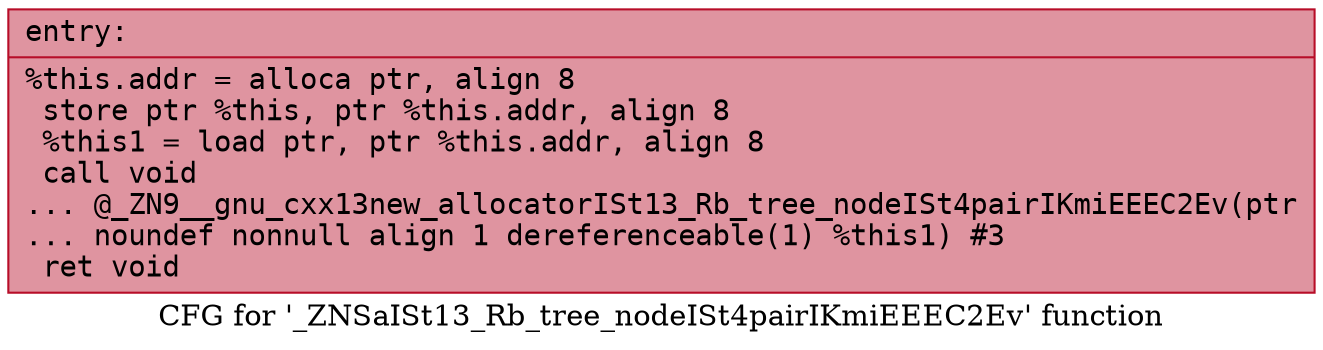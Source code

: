 digraph "CFG for '_ZNSaISt13_Rb_tree_nodeISt4pairIKmiEEEC2Ev' function" {
	label="CFG for '_ZNSaISt13_Rb_tree_nodeISt4pairIKmiEEEC2Ev' function";

	Node0x55dfe4bacad0 [shape=record,color="#b70d28ff", style=filled, fillcolor="#b70d2870" fontname="Courier",label="{entry:\l|  %this.addr = alloca ptr, align 8\l  store ptr %this, ptr %this.addr, align 8\l  %this1 = load ptr, ptr %this.addr, align 8\l  call void\l... @_ZN9__gnu_cxx13new_allocatorISt13_Rb_tree_nodeISt4pairIKmiEEEC2Ev(ptr\l... noundef nonnull align 1 dereferenceable(1) %this1) #3\l  ret void\l}"];
}
